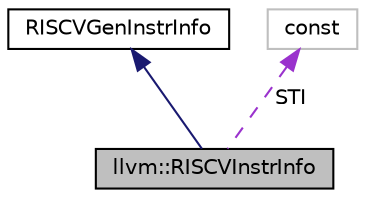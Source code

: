 digraph "llvm::RISCVInstrInfo"
{
 // LATEX_PDF_SIZE
  bgcolor="transparent";
  edge [fontname="Helvetica",fontsize="10",labelfontname="Helvetica",labelfontsize="10"];
  node [fontname="Helvetica",fontsize="10",shape=record];
  Node1 [label="llvm::RISCVInstrInfo",height=0.2,width=0.4,color="black", fillcolor="grey75", style="filled", fontcolor="black",tooltip=" "];
  Node2 -> Node1 [dir="back",color="midnightblue",fontsize="10",style="solid",fontname="Helvetica"];
  Node2 [label="RISCVGenInstrInfo",height=0.2,width=0.4,color="black",URL="$classRISCVGenInstrInfo.html",tooltip=" "];
  Node3 -> Node1 [dir="back",color="darkorchid3",fontsize="10",style="dashed",label=" STI" ,fontname="Helvetica"];
  Node3 [label="const",height=0.2,width=0.4,color="grey75",tooltip=" "];
}
